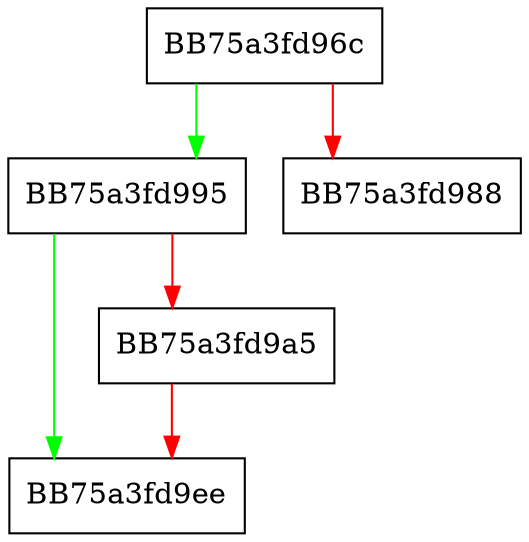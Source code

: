 digraph _Clear_and_reserve_geometric {
  node [shape="box"];
  graph [splines=ortho];
  BB75a3fd96c -> BB75a3fd995 [color="green"];
  BB75a3fd96c -> BB75a3fd988 [color="red"];
  BB75a3fd995 -> BB75a3fd9ee [color="green"];
  BB75a3fd995 -> BB75a3fd9a5 [color="red"];
  BB75a3fd9a5 -> BB75a3fd9ee [color="red"];
}